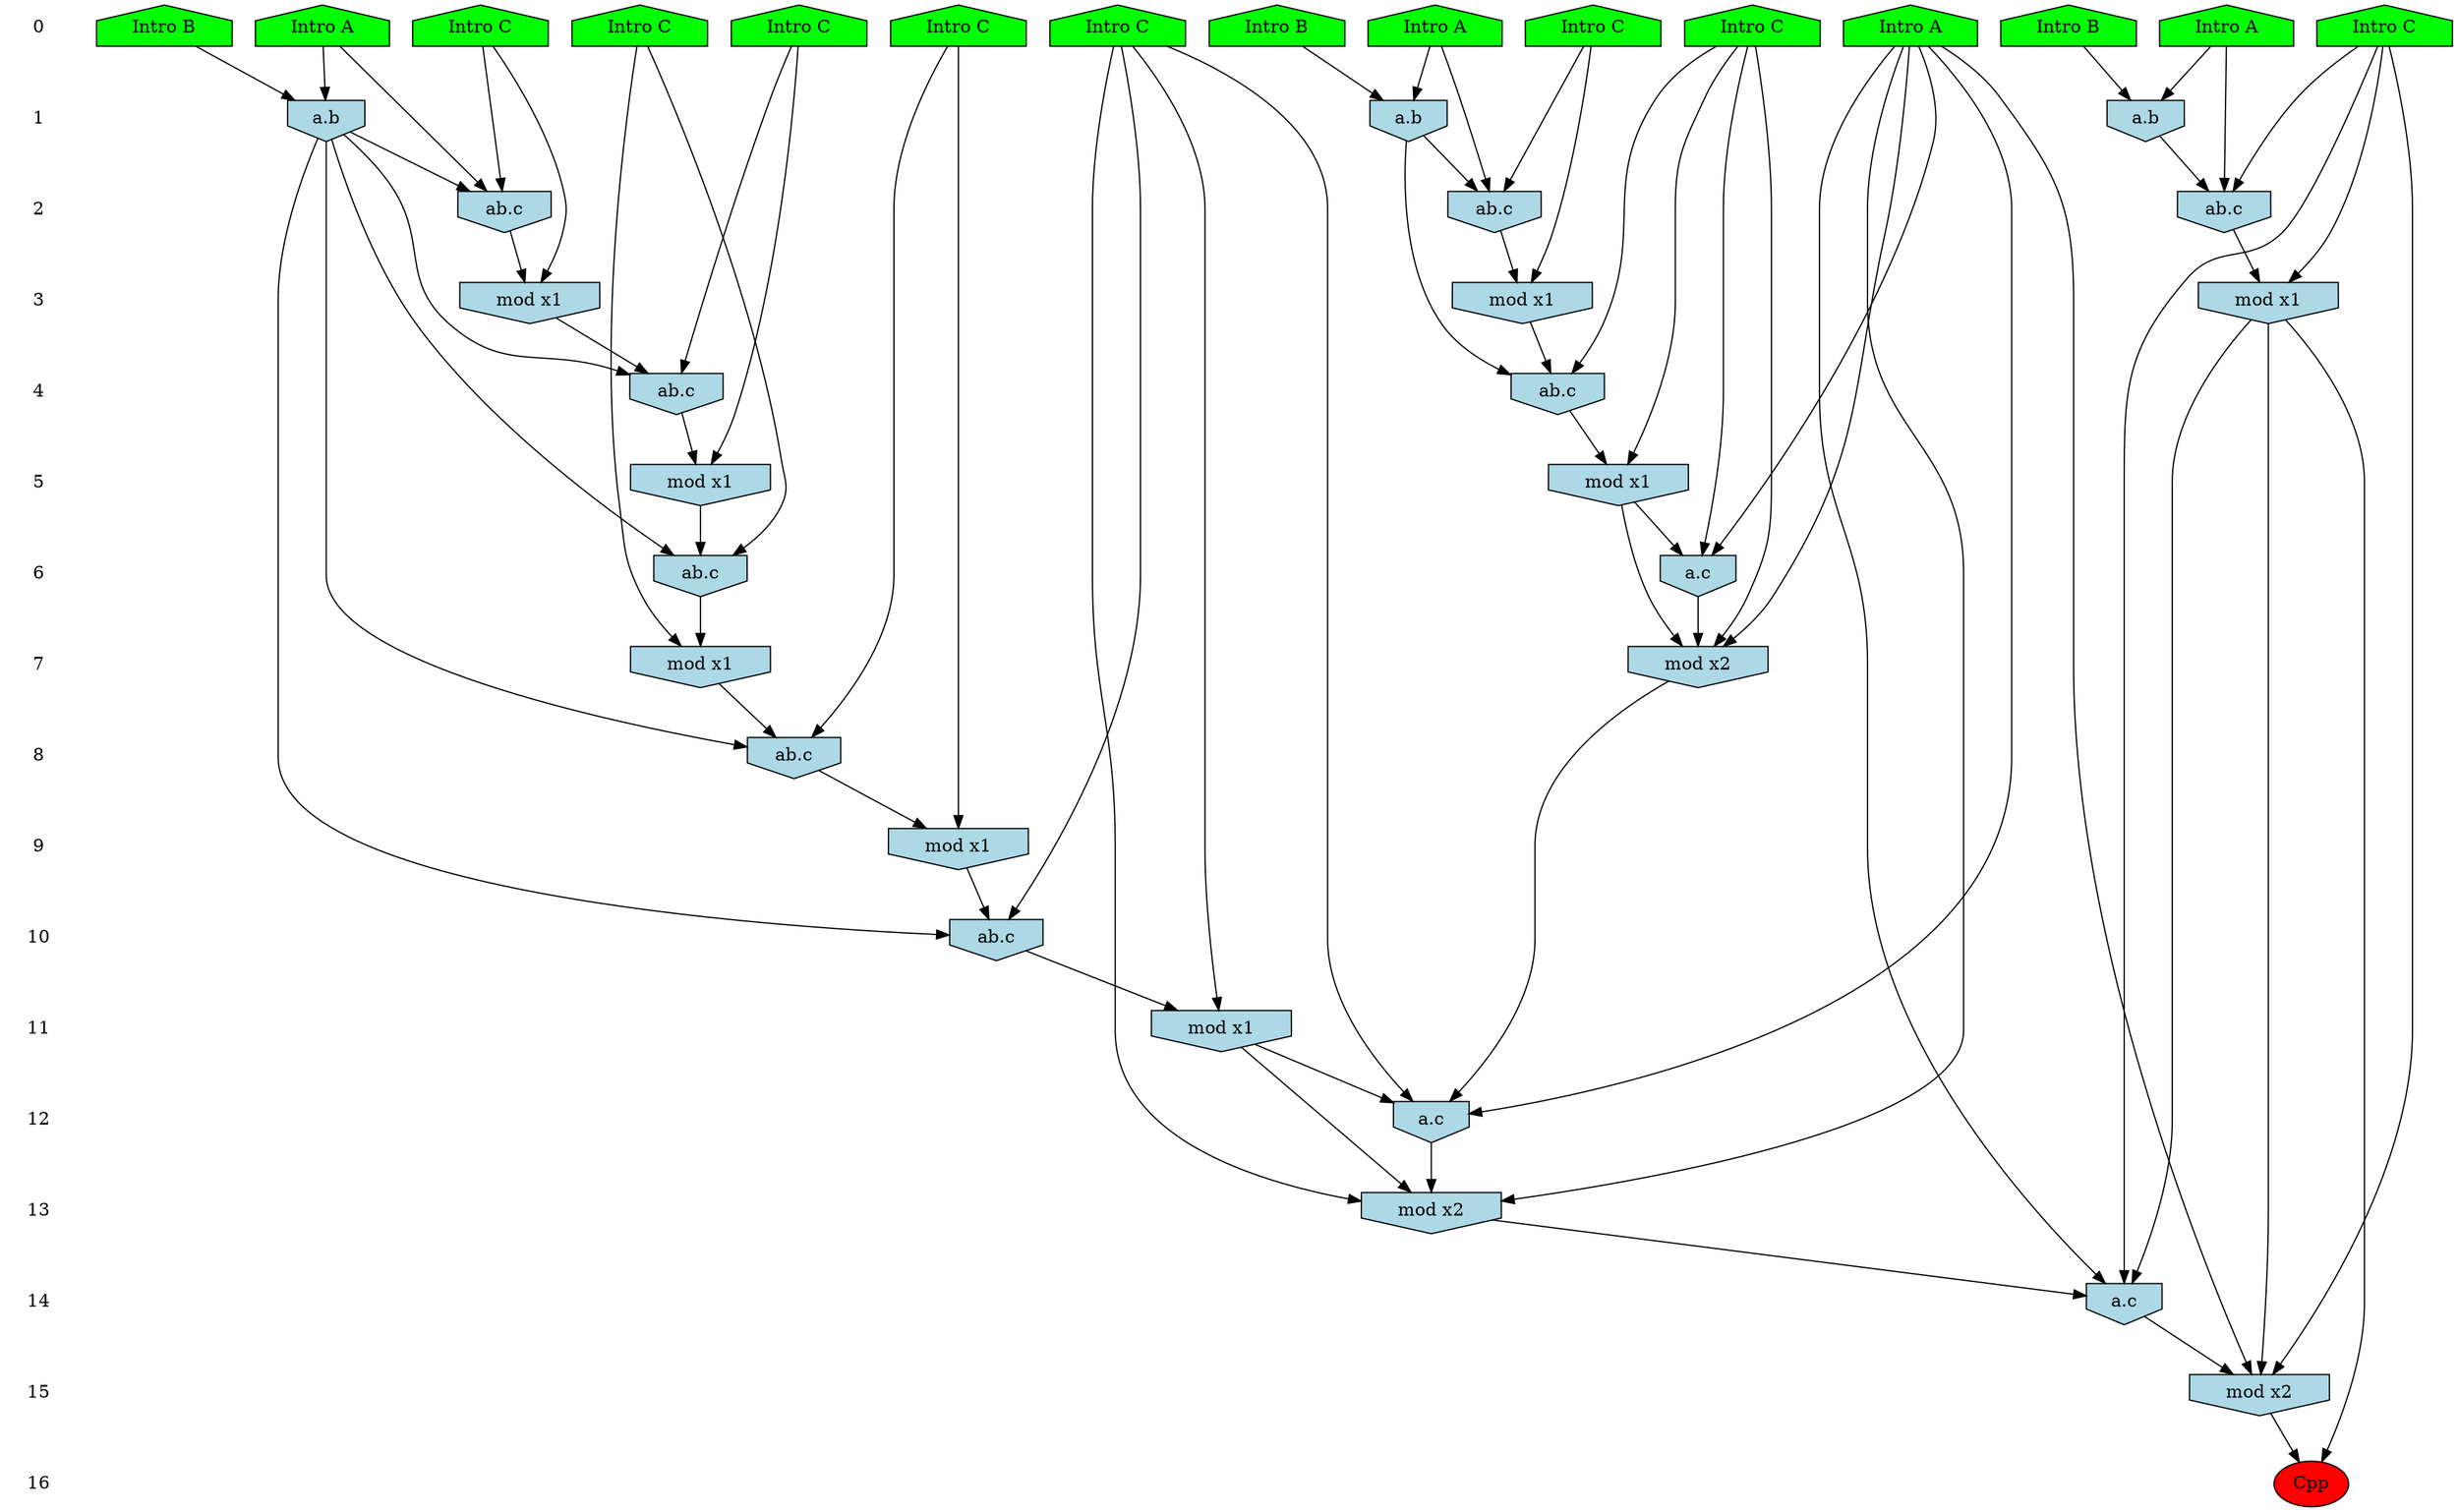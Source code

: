 /* Compression of 1 causal flows obtained in average at 1.495278E+01 t.u */
/* Compressed causal flows were: [2463] */
digraph G{
 ranksep=.5 ; 
{ rank = same ; "0" [shape=plaintext] ; node_1 [label ="Intro B", shape=house, style=filled, fillcolor=green] ;
node_2 [label ="Intro A", shape=house, style=filled, fillcolor=green] ;
node_3 [label ="Intro B", shape=house, style=filled, fillcolor=green] ;
node_4 [label ="Intro A", shape=house, style=filled, fillcolor=green] ;
node_5 [label ="Intro A", shape=house, style=filled, fillcolor=green] ;
node_6 [label ="Intro B", shape=house, style=filled, fillcolor=green] ;
node_7 [label ="Intro A", shape=house, style=filled, fillcolor=green] ;
node_8 [label ="Intro C", shape=house, style=filled, fillcolor=green] ;
node_9 [label ="Intro C", shape=house, style=filled, fillcolor=green] ;
node_10 [label ="Intro C", shape=house, style=filled, fillcolor=green] ;
node_11 [label ="Intro C", shape=house, style=filled, fillcolor=green] ;
node_12 [label ="Intro C", shape=house, style=filled, fillcolor=green] ;
node_13 [label ="Intro C", shape=house, style=filled, fillcolor=green] ;
node_14 [label ="Intro C", shape=house, style=filled, fillcolor=green] ;
node_15 [label ="Intro C", shape=house, style=filled, fillcolor=green] ;
}
{ rank = same ; "1" [shape=plaintext] ; node_16 [label="a.b", shape=invhouse, style=filled, fillcolor = lightblue] ;
node_17 [label="a.b", shape=invhouse, style=filled, fillcolor = lightblue] ;
node_18 [label="a.b", shape=invhouse, style=filled, fillcolor = lightblue] ;
}
{ rank = same ; "2" [shape=plaintext] ; node_19 [label="ab.c", shape=invhouse, style=filled, fillcolor = lightblue] ;
node_20 [label="ab.c", shape=invhouse, style=filled, fillcolor = lightblue] ;
node_23 [label="ab.c", shape=invhouse, style=filled, fillcolor = lightblue] ;
}
{ rank = same ; "3" [shape=plaintext] ; node_21 [label="mod x1", shape=invhouse, style=filled, fillcolor = lightblue] ;
node_22 [label="mod x1", shape=invhouse, style=filled, fillcolor = lightblue] ;
node_26 [label="mod x1", shape=invhouse, style=filled, fillcolor = lightblue] ;
}
{ rank = same ; "4" [shape=plaintext] ; node_24 [label="ab.c", shape=invhouse, style=filled, fillcolor = lightblue] ;
node_27 [label="ab.c", shape=invhouse, style=filled, fillcolor = lightblue] ;
}
{ rank = same ; "5" [shape=plaintext] ; node_25 [label="mod x1", shape=invhouse, style=filled, fillcolor = lightblue] ;
node_28 [label="mod x1", shape=invhouse, style=filled, fillcolor = lightblue] ;
}
{ rank = same ; "6" [shape=plaintext] ; node_29 [label="ab.c", shape=invhouse, style=filled, fillcolor = lightblue] ;
node_33 [label="a.c", shape=invhouse, style=filled, fillcolor = lightblue] ;
}
{ rank = same ; "7" [shape=plaintext] ; node_30 [label="mod x1", shape=invhouse, style=filled, fillcolor = lightblue] ;
node_34 [label="mod x2", shape=invhouse, style=filled, fillcolor = lightblue] ;
}
{ rank = same ; "8" [shape=plaintext] ; node_31 [label="ab.c", shape=invhouse, style=filled, fillcolor = lightblue] ;
}
{ rank = same ; "9" [shape=plaintext] ; node_32 [label="mod x1", shape=invhouse, style=filled, fillcolor = lightblue] ;
}
{ rank = same ; "10" [shape=plaintext] ; node_35 [label="ab.c", shape=invhouse, style=filled, fillcolor = lightblue] ;
}
{ rank = same ; "11" [shape=plaintext] ; node_36 [label="mod x1", shape=invhouse, style=filled, fillcolor = lightblue] ;
}
{ rank = same ; "12" [shape=plaintext] ; node_37 [label="a.c", shape=invhouse, style=filled, fillcolor = lightblue] ;
}
{ rank = same ; "13" [shape=plaintext] ; node_38 [label="mod x2", shape=invhouse, style=filled, fillcolor = lightblue] ;
}
{ rank = same ; "14" [shape=plaintext] ; node_39 [label="a.c", shape=invhouse, style=filled, fillcolor = lightblue] ;
}
{ rank = same ; "15" [shape=plaintext] ; node_40 [label="mod x2", shape=invhouse, style=filled, fillcolor = lightblue] ;
}
{ rank = same ; "16" [shape=plaintext] ; node_41 [label ="Cpp", style=filled, fillcolor=red] ;
}
"0" -> "1" [style="invis"]; 
"1" -> "2" [style="invis"]; 
"2" -> "3" [style="invis"]; 
"3" -> "4" [style="invis"]; 
"4" -> "5" [style="invis"]; 
"5" -> "6" [style="invis"]; 
"6" -> "7" [style="invis"]; 
"7" -> "8" [style="invis"]; 
"8" -> "9" [style="invis"]; 
"9" -> "10" [style="invis"]; 
"10" -> "11" [style="invis"]; 
"11" -> "12" [style="invis"]; 
"12" -> "13" [style="invis"]; 
"13" -> "14" [style="invis"]; 
"14" -> "15" [style="invis"]; 
"15" -> "16" [style="invis"]; 
node_2 -> node_16
node_6 -> node_16
node_3 -> node_17
node_4 -> node_17
node_1 -> node_18
node_7 -> node_18
node_2 -> node_19
node_14 -> node_19
node_16 -> node_19
node_4 -> node_20
node_15 -> node_20
node_17 -> node_20
node_15 -> node_21
node_20 -> node_21
node_14 -> node_22
node_19 -> node_22
node_7 -> node_23
node_11 -> node_23
node_18 -> node_23
node_8 -> node_24
node_16 -> node_24
node_22 -> node_24
node_8 -> node_25
node_24 -> node_25
node_11 -> node_26
node_23 -> node_26
node_13 -> node_27
node_18 -> node_27
node_26 -> node_27
node_13 -> node_28
node_27 -> node_28
node_9 -> node_29
node_16 -> node_29
node_25 -> node_29
node_9 -> node_30
node_29 -> node_30
node_10 -> node_31
node_16 -> node_31
node_30 -> node_31
node_10 -> node_32
node_31 -> node_32
node_5 -> node_33
node_13 -> node_33
node_28 -> node_33
node_5 -> node_34
node_13 -> node_34
node_28 -> node_34
node_33 -> node_34
node_12 -> node_35
node_16 -> node_35
node_32 -> node_35
node_12 -> node_36
node_35 -> node_36
node_5 -> node_37
node_12 -> node_37
node_34 -> node_37
node_36 -> node_37
node_5 -> node_38
node_12 -> node_38
node_36 -> node_38
node_37 -> node_38
node_5 -> node_39
node_15 -> node_39
node_21 -> node_39
node_38 -> node_39
node_5 -> node_40
node_15 -> node_40
node_21 -> node_40
node_39 -> node_40
node_21 -> node_41
node_40 -> node_41
}
/*
 Dot generation time: 0.000000
*/